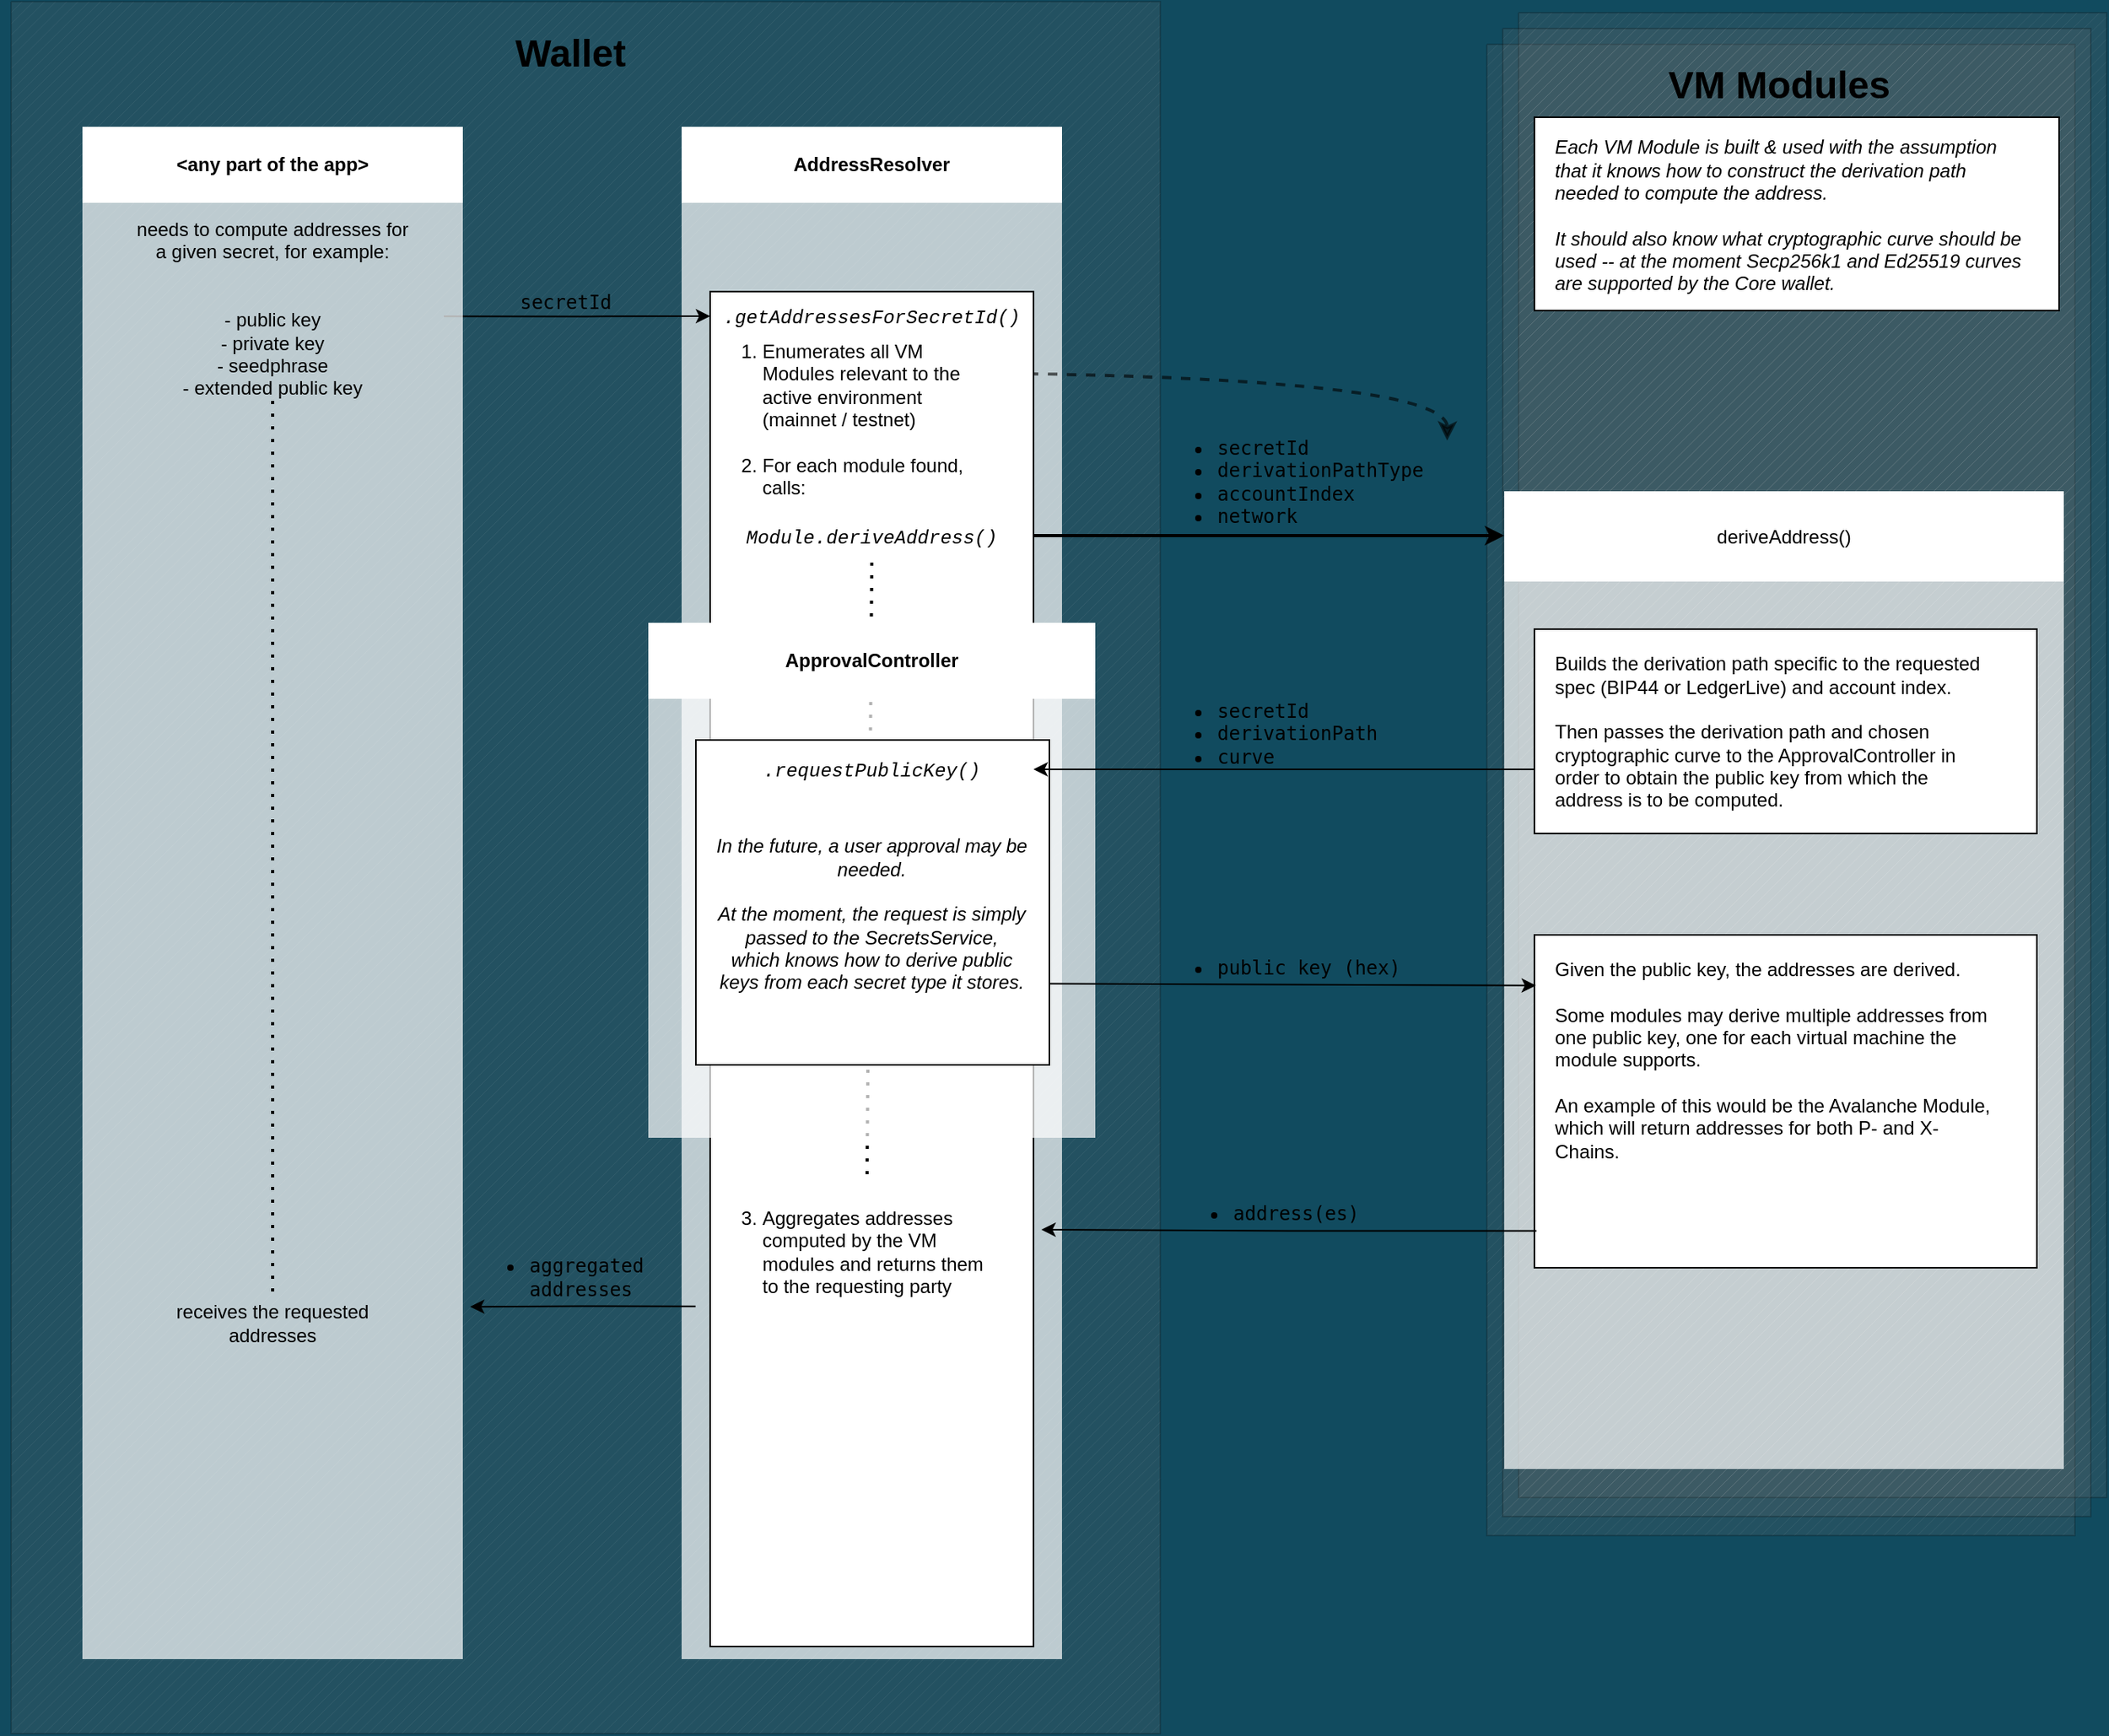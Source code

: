 <mxfile version="24.6.4" type="device">
  <diagram id="lq-RA1kHXfyaoD9Zy4br" name="Page-1">
    <mxGraphModel dx="5809" dy="2491" grid="0" gridSize="10" guides="1" tooltips="1" connect="1" arrows="1" fold="1" page="0" pageScale="1" pageWidth="1000" pageHeight="2000" background="#114B5F" math="0" shadow="0">
      <root>
        <mxCell id="0" />
        <mxCell id="1" parent="0" />
        <mxCell id="246" value="" style="verticalLabelPosition=bottom;verticalAlign=top;html=1;shape=mxgraph.basic.patternFillRect;fillStyle=diag;step=5;fillStrokeWidth=0.2;fillStrokeColor=#dddddd;fontFamily=Courier New;fontSize=14;fillColor=#696969;gradientColor=none;gradientDirection=east;opacity=20;" parent="1" vertex="1">
          <mxGeometry x="-827" y="44" width="725" height="1093" as="geometry" />
        </mxCell>
        <mxCell id="247" value="" style="verticalLabelPosition=bottom;verticalAlign=top;html=1;shape=mxgraph.basic.patternFillRect;fillStyle=diag;step=5;fillStrokeWidth=0.2;fillStrokeColor=#dddddd;fontFamily=Courier New;fontSize=14;fillColor=#696969;gradientColor=none;gradientDirection=east;opacity=20;" parent="1" vertex="1">
          <mxGeometry x="104" y="71" width="371" height="941" as="geometry" />
        </mxCell>
        <mxCell id="116" value="" style="whiteSpace=wrap;html=1;rounded=0;fillStyle=solid;fillColor=default;strokeColor=none;opacity=70;" parent="1" vertex="1">
          <mxGeometry x="-404" y="171" width="240" height="919" as="geometry" />
        </mxCell>
        <mxCell id="194" style="edgeStyle=orthogonalEdgeStyle;html=1;curved=1;strokeWidth=2;dashed=1;opacity=60;" parent="1" target="196" edge="1">
          <mxGeometry relative="1" as="geometry">
            <mxPoint x="79" y="321" as="targetPoint" />
            <mxPoint x="-281" y="278" as="sourcePoint" />
          </mxGeometry>
        </mxCell>
        <mxCell id="16" style="edgeStyle=none;html=1;exitX=0.5;exitY=1;exitDx=0;exitDy=0;entryX=0.5;entryY=0;entryDx=0;entryDy=0;rounded=0;" parent="1" target="14" edge="1">
          <mxGeometry relative="1" as="geometry">
            <mxPoint x="-281" y="191" as="sourcePoint" />
          </mxGeometry>
        </mxCell>
        <mxCell id="17" value="&lt;b&gt;AddressResolver&lt;/b&gt;" style="whiteSpace=wrap;html=1;rounded=0;strokeColor=none;" parent="1" vertex="1">
          <mxGeometry x="-404" y="123" width="240" height="48" as="geometry" />
        </mxCell>
        <mxCell id="62" value="&lt;h1&gt;Wallet&lt;/h1&gt;" style="text;html=1;strokeColor=none;fillColor=none;spacing=5;spacingTop=-20;whiteSpace=wrap;overflow=hidden;rounded=0;align=center;" parent="1" vertex="1">
          <mxGeometry x="-834" y="57" width="720" height="40" as="geometry" />
        </mxCell>
        <mxCell id="211" style="edgeStyle=orthogonalEdgeStyle;curved=1;html=1;strokeWidth=2;fontFamily=Courier New;" parent="1" target="22" edge="1">
          <mxGeometry relative="1" as="geometry">
            <mxPoint x="-182" y="381" as="sourcePoint" />
            <mxPoint x="30" y="378" as="targetPoint" />
          </mxGeometry>
        </mxCell>
        <mxCell id="208" value="" style="rounded=0;whiteSpace=wrap;html=1;" parent="1" vertex="1">
          <mxGeometry x="-386" y="227" width="204" height="855" as="geometry" />
        </mxCell>
        <mxCell id="lhzwdMQ4_wXxhe9hBCGK-261" style="edgeStyle=orthogonalEdgeStyle;rounded=0;orthogonalLoop=1;jettySize=auto;html=1;exitX=0.95;exitY=0.078;exitDx=0;exitDy=0;exitPerimeter=0;" edge="1" parent="1" source="lhzwdMQ4_wXxhe9hBCGK-252" target="lhzwdMQ4_wXxhe9hBCGK-262">
          <mxGeometry relative="1" as="geometry">
            <mxPoint x="-539.6" y="244.52" as="sourcePoint" />
            <mxPoint x="-386" y="245.478" as="targetPoint" />
          </mxGeometry>
        </mxCell>
        <mxCell id="lhzwdMQ4_wXxhe9hBCGK-252" value="" style="whiteSpace=wrap;html=1;rounded=0;fillStyle=solid;fillColor=default;strokeColor=none;opacity=70;verticalAlign=top;" vertex="1" parent="1">
          <mxGeometry x="-782" y="171" width="240" height="919" as="geometry" />
        </mxCell>
        <mxCell id="lhzwdMQ4_wXxhe9hBCGK-253" value="&lt;b&gt;&amp;lt;any part of the app&amp;gt;&lt;/b&gt;" style="whiteSpace=wrap;html=1;rounded=0;strokeColor=none;" vertex="1" parent="1">
          <mxGeometry x="-782" y="123" width="240" height="48" as="geometry" />
        </mxCell>
        <mxCell id="lhzwdMQ4_wXxhe9hBCGK-254" value="needs to compute addresses for a&amp;nbsp;&lt;span style=&quot;background-color: initial;&quot;&gt;given secret, for example:&lt;/span&gt;&lt;div&gt;&lt;br&gt;&lt;br class=&quot;Apple-interchange-newline&quot;&gt;- public key&lt;br&gt;- private key&lt;/div&gt;&lt;div&gt;- seedphrase&lt;/div&gt;&lt;div&gt;- extended public key&lt;/div&gt;&lt;div&gt;&lt;br&gt;&lt;/div&gt;" style="text;html=1;align=center;verticalAlign=middle;whiteSpace=wrap;rounded=0;" vertex="1" parent="1">
          <mxGeometry x="-748.75" y="195" width="173.5" height="100" as="geometry" />
        </mxCell>
        <mxCell id="lhzwdMQ4_wXxhe9hBCGK-262" value="&lt;meta charset=&quot;utf-8&quot;&gt;&lt;span style=&quot;color: rgb(0, 0, 0); font-family: &amp;quot;Courier New&amp;quot;; font-size: 12px; font-style: italic; font-variant-ligatures: normal; font-variant-caps: normal; font-weight: 400; letter-spacing: normal; orphans: 2; text-align: center; text-indent: 0px; text-transform: none; widows: 2; word-spacing: 0px; -webkit-text-stroke-width: 0px; white-space: normal; background-color: rgb(255, 255, 255); text-decoration-thickness: initial; text-decoration-style: initial; text-decoration-color: initial; display: inline !important; float: none;&quot;&gt;.getAddressesForSecretId()&lt;/span&gt;" style="text;html=1;align=center;verticalAlign=middle;whiteSpace=wrap;rounded=0;" vertex="1" parent="1">
          <mxGeometry x="-386" y="227.5" width="204" height="30" as="geometry" />
        </mxCell>
        <mxCell id="lhzwdMQ4_wXxhe9hBCGK-263" value="&lt;ol&gt;&lt;li&gt;Enumerates all VM Modules relevant to the active environment (mainnet / testnet)&lt;br&gt;&lt;br&gt;&lt;/li&gt;&lt;li&gt;For each module found, calls:&lt;br&gt;&lt;br&gt;&lt;br&gt;&lt;br&gt;&lt;br&gt;&lt;br&gt;&lt;br&gt;&lt;br&gt;&lt;br&gt;&lt;br&gt;&lt;br&gt;&lt;br&gt;&lt;br&gt;&lt;br&gt;&lt;br&gt;&lt;br&gt;&lt;br&gt;&lt;br&gt;&lt;br&gt;&lt;br&gt;&lt;br&gt;&lt;br&gt;&lt;br&gt;&lt;br&gt;&lt;br&gt;&lt;br&gt;&lt;br&gt;&lt;br&gt;&lt;br&gt;&lt;br&gt;&lt;br&gt;&lt;br&gt;&lt;/li&gt;&lt;li&gt;Aggregates addresses computed by the VM modules and returns them to the requesting party&lt;/li&gt;&lt;/ol&gt;" style="text;html=1;align=left;verticalAlign=top;whiteSpace=wrap;rounded=0;" vertex="1" parent="1">
          <mxGeometry x="-395" y="239" width="190" height="672" as="geometry" />
        </mxCell>
        <mxCell id="lhzwdMQ4_wXxhe9hBCGK-264" value="&lt;span style=&quot;color: rgb(0, 0, 0); font-family: &amp;quot;Courier New&amp;quot;; font-size: 12px; font-style: italic; font-variant-ligatures: normal; font-variant-caps: normal; font-weight: 400; letter-spacing: normal; orphans: 2; text-align: center; text-indent: 0px; text-transform: none; widows: 2; word-spacing: 0px; -webkit-text-stroke-width: 0px; white-space: normal; background-color: rgb(255, 255, 255); text-decoration-thickness: initial; text-decoration-style: initial; text-decoration-color: initial; display: inline !important; float: none;&quot;&gt;Module.deriveAddress()&lt;/span&gt;" style="text;html=1;align=center;verticalAlign=middle;whiteSpace=wrap;rounded=0;" vertex="1" parent="1">
          <mxGeometry x="-386" y="367" width="204" height="30" as="geometry" />
        </mxCell>
        <mxCell id="lhzwdMQ4_wXxhe9hBCGK-267" value="" style="verticalLabelPosition=bottom;verticalAlign=top;html=1;shape=mxgraph.basic.patternFillRect;fillStyle=diag;step=5;fillStrokeWidth=0.2;fillStrokeColor=#dddddd;fontFamily=Courier New;fontSize=14;fillColor=#696969;gradientColor=none;gradientDirection=east;opacity=20;" vertex="1" parent="1">
          <mxGeometry x="124" y="51" width="371" height="937" as="geometry" />
        </mxCell>
        <mxCell id="lhzwdMQ4_wXxhe9hBCGK-265" value="&lt;pre&gt;secretId&lt;/pre&gt;" style="text;html=1;align=center;verticalAlign=middle;whiteSpace=wrap;rounded=0;" vertex="1" parent="1">
          <mxGeometry x="-507" y="219" width="60" height="30" as="geometry" />
        </mxCell>
        <mxCell id="lhzwdMQ4_wXxhe9hBCGK-266" value="" style="verticalLabelPosition=bottom;verticalAlign=top;html=1;shape=mxgraph.basic.patternFillRect;fillStyle=diag;step=5;fillStrokeWidth=0.2;fillStrokeColor=#dddddd;fontFamily=Courier New;fontSize=14;fillColor=#696969;gradientColor=none;gradientDirection=east;opacity=20;" vertex="1" parent="1">
          <mxGeometry x="114" y="61" width="371" height="939" as="geometry" />
        </mxCell>
        <mxCell id="91" value="" style="whiteSpace=wrap;html=1;rounded=0;fillStyle=solid;fillColor=default;strokeColor=none;opacity=70;" parent="1" vertex="1">
          <mxGeometry x="115" y="401" width="353" height="569" as="geometry" />
        </mxCell>
        <mxCell id="22" value="deriveAddress()" style="whiteSpace=wrap;html=1;rounded=0;strokeColor=none;" parent="1" vertex="1">
          <mxGeometry x="115" y="353" width="353" height="57" as="geometry" />
        </mxCell>
        <mxCell id="10" value="&lt;h1&gt;VM Modules&lt;/h1&gt;" style="text;html=1;strokeColor=none;fillColor=none;spacing=5;spacingTop=-20;whiteSpace=wrap;overflow=hidden;rounded=0;fontStyle=1;align=center;" parent="1" vertex="1">
          <mxGeometry x="106" y="77" width="365" height="40" as="geometry" />
        </mxCell>
        <mxCell id="lhzwdMQ4_wXxhe9hBCGK-269" value="&lt;pre&gt;&lt;ul&gt;&lt;li&gt;secretId&lt;/li&gt;&lt;li&gt;derivationPathType&lt;/li&gt;&lt;li&gt;accountIndex&lt;/li&gt;&lt;li&gt;network&lt;/li&gt;&lt;/ul&gt;&lt;/pre&gt;" style="text;html=1;align=left;verticalAlign=middle;whiteSpace=wrap;rounded=0;" vertex="1" parent="1">
          <mxGeometry x="-108" y="332" width="60" height="30" as="geometry" />
        </mxCell>
        <mxCell id="lhzwdMQ4_wXxhe9hBCGK-305" value="" style="endArrow=none;dashed=1;html=1;dashPattern=1 3;strokeWidth=2;rounded=0;entryX=0.5;entryY=1;entryDx=0;entryDy=0;" edge="1" parent="1" target="lhzwdMQ4_wXxhe9hBCGK-264">
          <mxGeometry width="50" height="50" relative="1" as="geometry">
            <mxPoint x="-287" y="784" as="sourcePoint" />
            <mxPoint x="-247" y="696" as="targetPoint" />
          </mxGeometry>
        </mxCell>
        <mxCell id="lhzwdMQ4_wXxhe9hBCGK-270" value="" style="whiteSpace=wrap;html=1;rounded=0;fillStyle=solid;fillColor=default;strokeColor=none;opacity=70;" vertex="1" parent="1">
          <mxGeometry x="-425" y="484" width="282" height="277" as="geometry" />
        </mxCell>
        <mxCell id="lhzwdMQ4_wXxhe9hBCGK-271" value="&lt;b&gt;ApprovalController&lt;/b&gt;" style="whiteSpace=wrap;html=1;rounded=0;strokeColor=none;" vertex="1" parent="1">
          <mxGeometry x="-425" y="436" width="282" height="48" as="geometry" />
        </mxCell>
        <mxCell id="lhzwdMQ4_wXxhe9hBCGK-272" value="" style="rounded=0;whiteSpace=wrap;html=1;" vertex="1" parent="1">
          <mxGeometry x="-395" y="510" width="223" height="205" as="geometry" />
        </mxCell>
        <mxCell id="lhzwdMQ4_wXxhe9hBCGK-280" value="" style="edgeStyle=orthogonalEdgeStyle;rounded=0;orthogonalLoop=1;jettySize=auto;html=1;exitX=0;exitY=0.75;exitDx=0;exitDy=0;" edge="1" parent="1" source="lhzwdMQ4_wXxhe9hBCGK-279" target="lhzwdMQ4_wXxhe9hBCGK-282">
          <mxGeometry relative="1" as="geometry">
            <mxPoint x="-168" y="529" as="targetPoint" />
          </mxGeometry>
        </mxCell>
        <mxCell id="lhzwdMQ4_wXxhe9hBCGK-281" value="" style="rounded=0;whiteSpace=wrap;html=1;" vertex="1" parent="1">
          <mxGeometry x="134" y="440" width="317" height="129" as="geometry" />
        </mxCell>
        <mxCell id="lhzwdMQ4_wXxhe9hBCGK-279" value="&lt;span style=&quot;background-color: initial; font-size: 12px;&quot;&gt;Builds the derivation path specific to the requested spec (BIP44 or LedgerLive) and account index.&lt;br style=&quot;font-size: 12px;&quot;&gt;&lt;br style=&quot;font-size: 12px;&quot;&gt;Then passes the derivation path and chosen cryptographic curve to the ApprovalController in order to obtain the public key from which the address is to be computed.&lt;/span&gt;" style="text;html=1;align=left;verticalAlign=middle;whiteSpace=wrap;rounded=0;fontSize=12;" vertex="1" parent="1">
          <mxGeometry x="145" y="458" width="277" height="94" as="geometry" />
        </mxCell>
        <mxCell id="lhzwdMQ4_wXxhe9hBCGK-282" value="&lt;span style=&quot;color: rgb(0, 0, 0); font-family: &amp;quot;Courier New&amp;quot;; font-size: 12px; font-style: italic; font-variant-ligatures: normal; font-variant-caps: normal; font-weight: 400; letter-spacing: normal; orphans: 2; text-align: center; text-indent: 0px; text-transform: none; widows: 2; word-spacing: 0px; -webkit-text-stroke-width: 0px; white-space: normal; background-color: rgb(255, 255, 255); text-decoration-thickness: initial; text-decoration-style: initial; text-decoration-color: initial; display: inline !important; float: none;&quot;&gt;.requestPublicKey()&lt;/span&gt;" style="text;html=1;align=center;verticalAlign=middle;whiteSpace=wrap;rounded=0;" vertex="1" parent="1">
          <mxGeometry x="-386" y="513.5" width="204" height="30" as="geometry" />
        </mxCell>
        <mxCell id="lhzwdMQ4_wXxhe9hBCGK-284" value="" style="rounded=0;whiteSpace=wrap;html=1;" vertex="1" parent="1">
          <mxGeometry x="134" y="117" width="331" height="122" as="geometry" />
        </mxCell>
        <mxCell id="lhzwdMQ4_wXxhe9hBCGK-285" value="Each VM Module is built &amp;amp; used with the assumption that it knows how to construct the derivation path needed to compute the address.&lt;div&gt;&lt;br&gt;It should also know what cryptographic curve should be used -- at the moment Secp256k1 and Ed25519 curves are supported by the Core wallet.&lt;/div&gt;" style="text;html=1;align=left;verticalAlign=middle;whiteSpace=wrap;rounded=0;fontStyle=2" vertex="1" parent="1">
          <mxGeometry x="145" y="150" width="303" height="57" as="geometry" />
        </mxCell>
        <mxCell id="lhzwdMQ4_wXxhe9hBCGK-290" value="&lt;i&gt;In the future, a user approval may be needed.&lt;/i&gt;&lt;div&gt;&lt;br&gt;&lt;/div&gt;&lt;div&gt;&lt;i&gt;At the moment, the request is simply passed to the SecretsService,&lt;br&gt;which knows how to derive public keys from each secret type it stores.&lt;/i&gt;&lt;/div&gt;" style="text;html=1;align=center;verticalAlign=middle;whiteSpace=wrap;rounded=0;" vertex="1" parent="1">
          <mxGeometry x="-385" y="534" width="202" height="172" as="geometry" />
        </mxCell>
        <mxCell id="lhzwdMQ4_wXxhe9hBCGK-291" value="&lt;pre&gt;&lt;ul&gt;&lt;li&gt;secretId&lt;/li&gt;&lt;li&gt;derivationPath&lt;/li&gt;&lt;li&gt;curve&lt;/li&gt;&lt;/ul&gt;&lt;/pre&gt;" style="text;html=1;align=left;verticalAlign=middle;whiteSpace=wrap;rounded=0;" vertex="1" parent="1">
          <mxGeometry x="-108" y="491" width="60" height="30" as="geometry" />
        </mxCell>
        <mxCell id="lhzwdMQ4_wXxhe9hBCGK-295" value="" style="rounded=0;whiteSpace=wrap;html=1;" vertex="1" parent="1">
          <mxGeometry x="134" y="633" width="317" height="210" as="geometry" />
        </mxCell>
        <mxCell id="lhzwdMQ4_wXxhe9hBCGK-296" value="Given the public key, the addresses are derived.&lt;div&gt;&lt;br&gt;Some modules may derive multiple addresses from one public key, one for each virtual machine the module supports.&lt;/div&gt;&lt;div&gt;&lt;br&gt;&lt;/div&gt;&lt;div&gt;An example of this would be the Avalanche Module, which will return addresses for both P- and X-Chains.&lt;/div&gt;" style="text;html=1;align=left;verticalAlign=middle;whiteSpace=wrap;rounded=0;fontSize=12;" vertex="1" parent="1">
          <mxGeometry x="145" y="665" width="277" height="94" as="geometry" />
        </mxCell>
        <mxCell id="lhzwdMQ4_wXxhe9hBCGK-298" value="" style="endArrow=classic;html=1;rounded=0;exitX=1;exitY=0.75;exitDx=0;exitDy=0;entryX=0.003;entryY=0.152;entryDx=0;entryDy=0;entryPerimeter=0;" edge="1" parent="1" source="lhzwdMQ4_wXxhe9hBCGK-272" target="lhzwdMQ4_wXxhe9hBCGK-295">
          <mxGeometry width="50" height="50" relative="1" as="geometry">
            <mxPoint x="-297" y="745" as="sourcePoint" />
            <mxPoint x="44" y="664" as="targetPoint" />
          </mxGeometry>
        </mxCell>
        <mxCell id="lhzwdMQ4_wXxhe9hBCGK-299" value="&lt;pre&gt;&lt;ul&gt;&lt;li&gt;public key (hex)&lt;/li&gt;&lt;/ul&gt;&lt;/pre&gt;" style="text;html=1;align=left;verticalAlign=middle;whiteSpace=wrap;rounded=0;" vertex="1" parent="1">
          <mxGeometry x="-108" y="639" width="60" height="30" as="geometry" />
        </mxCell>
        <mxCell id="lhzwdMQ4_wXxhe9hBCGK-308" value="" style="edgeStyle=orthogonalEdgeStyle;rounded=0;orthogonalLoop=1;jettySize=auto;html=1;exitX=0.004;exitY=0.889;exitDx=0;exitDy=0;exitPerimeter=0;" edge="1" parent="1" source="lhzwdMQ4_wXxhe9hBCGK-295">
          <mxGeometry relative="1" as="geometry">
            <mxPoint x="43" y="819" as="sourcePoint" />
            <mxPoint x="-177" y="819" as="targetPoint" />
          </mxGeometry>
        </mxCell>
        <mxCell id="lhzwdMQ4_wXxhe9hBCGK-309" value="&lt;pre&gt;&lt;ul&gt;&lt;li&gt;address(es)&lt;/li&gt;&lt;/ul&gt;&lt;/pre&gt;" style="text;html=1;align=left;verticalAlign=middle;whiteSpace=wrap;rounded=0;" vertex="1" parent="1">
          <mxGeometry x="-98" y="794" width="60" height="30" as="geometry" />
        </mxCell>
        <mxCell id="lhzwdMQ4_wXxhe9hBCGK-312" value="" style="edgeStyle=orthogonalEdgeStyle;rounded=0;orthogonalLoop=1;jettySize=auto;html=1;exitX=-0.001;exitY=0.935;exitDx=0;exitDy=0;exitPerimeter=0;entryX=1.019;entryY=0.758;entryDx=0;entryDy=0;entryPerimeter=0;" edge="1" parent="1" source="lhzwdMQ4_wXxhe9hBCGK-263" target="lhzwdMQ4_wXxhe9hBCGK-252">
          <mxGeometry relative="1" as="geometry">
            <mxPoint x="-505" y="869" as="sourcePoint" />
            <mxPoint x="-742" y="869" as="targetPoint" />
          </mxGeometry>
        </mxCell>
        <mxCell id="lhzwdMQ4_wXxhe9hBCGK-313" value="&lt;pre&gt;&lt;ul&gt;&lt;li&gt;aggregated&lt;br/&gt;addresses&lt;/li&gt;&lt;/ul&gt;&lt;/pre&gt;" style="text;html=1;align=left;verticalAlign=middle;whiteSpace=wrap;rounded=0;" vertex="1" parent="1">
          <mxGeometry x="-542" y="834" width="60" height="30" as="geometry" />
        </mxCell>
        <mxCell id="lhzwdMQ4_wXxhe9hBCGK-314" value="&lt;div&gt;receives the requested addresses&lt;/div&gt;" style="text;html=1;align=center;verticalAlign=middle;whiteSpace=wrap;rounded=0;" vertex="1" parent="1">
          <mxGeometry x="-748.75" y="858" width="173.5" height="39" as="geometry" />
        </mxCell>
        <mxCell id="lhzwdMQ4_wXxhe9hBCGK-315" value="" style="endArrow=none;dashed=1;html=1;dashPattern=1 3;strokeWidth=2;rounded=0;exitX=0.5;exitY=0;exitDx=0;exitDy=0;" edge="1" parent="1" source="lhzwdMQ4_wXxhe9hBCGK-314" target="lhzwdMQ4_wXxhe9hBCGK-254">
          <mxGeometry width="50" height="50" relative="1" as="geometry">
            <mxPoint x="-667" y="794" as="sourcePoint" />
            <mxPoint x="-664" y="407" as="targetPoint" />
          </mxGeometry>
        </mxCell>
      </root>
    </mxGraphModel>
  </diagram>
</mxfile>
